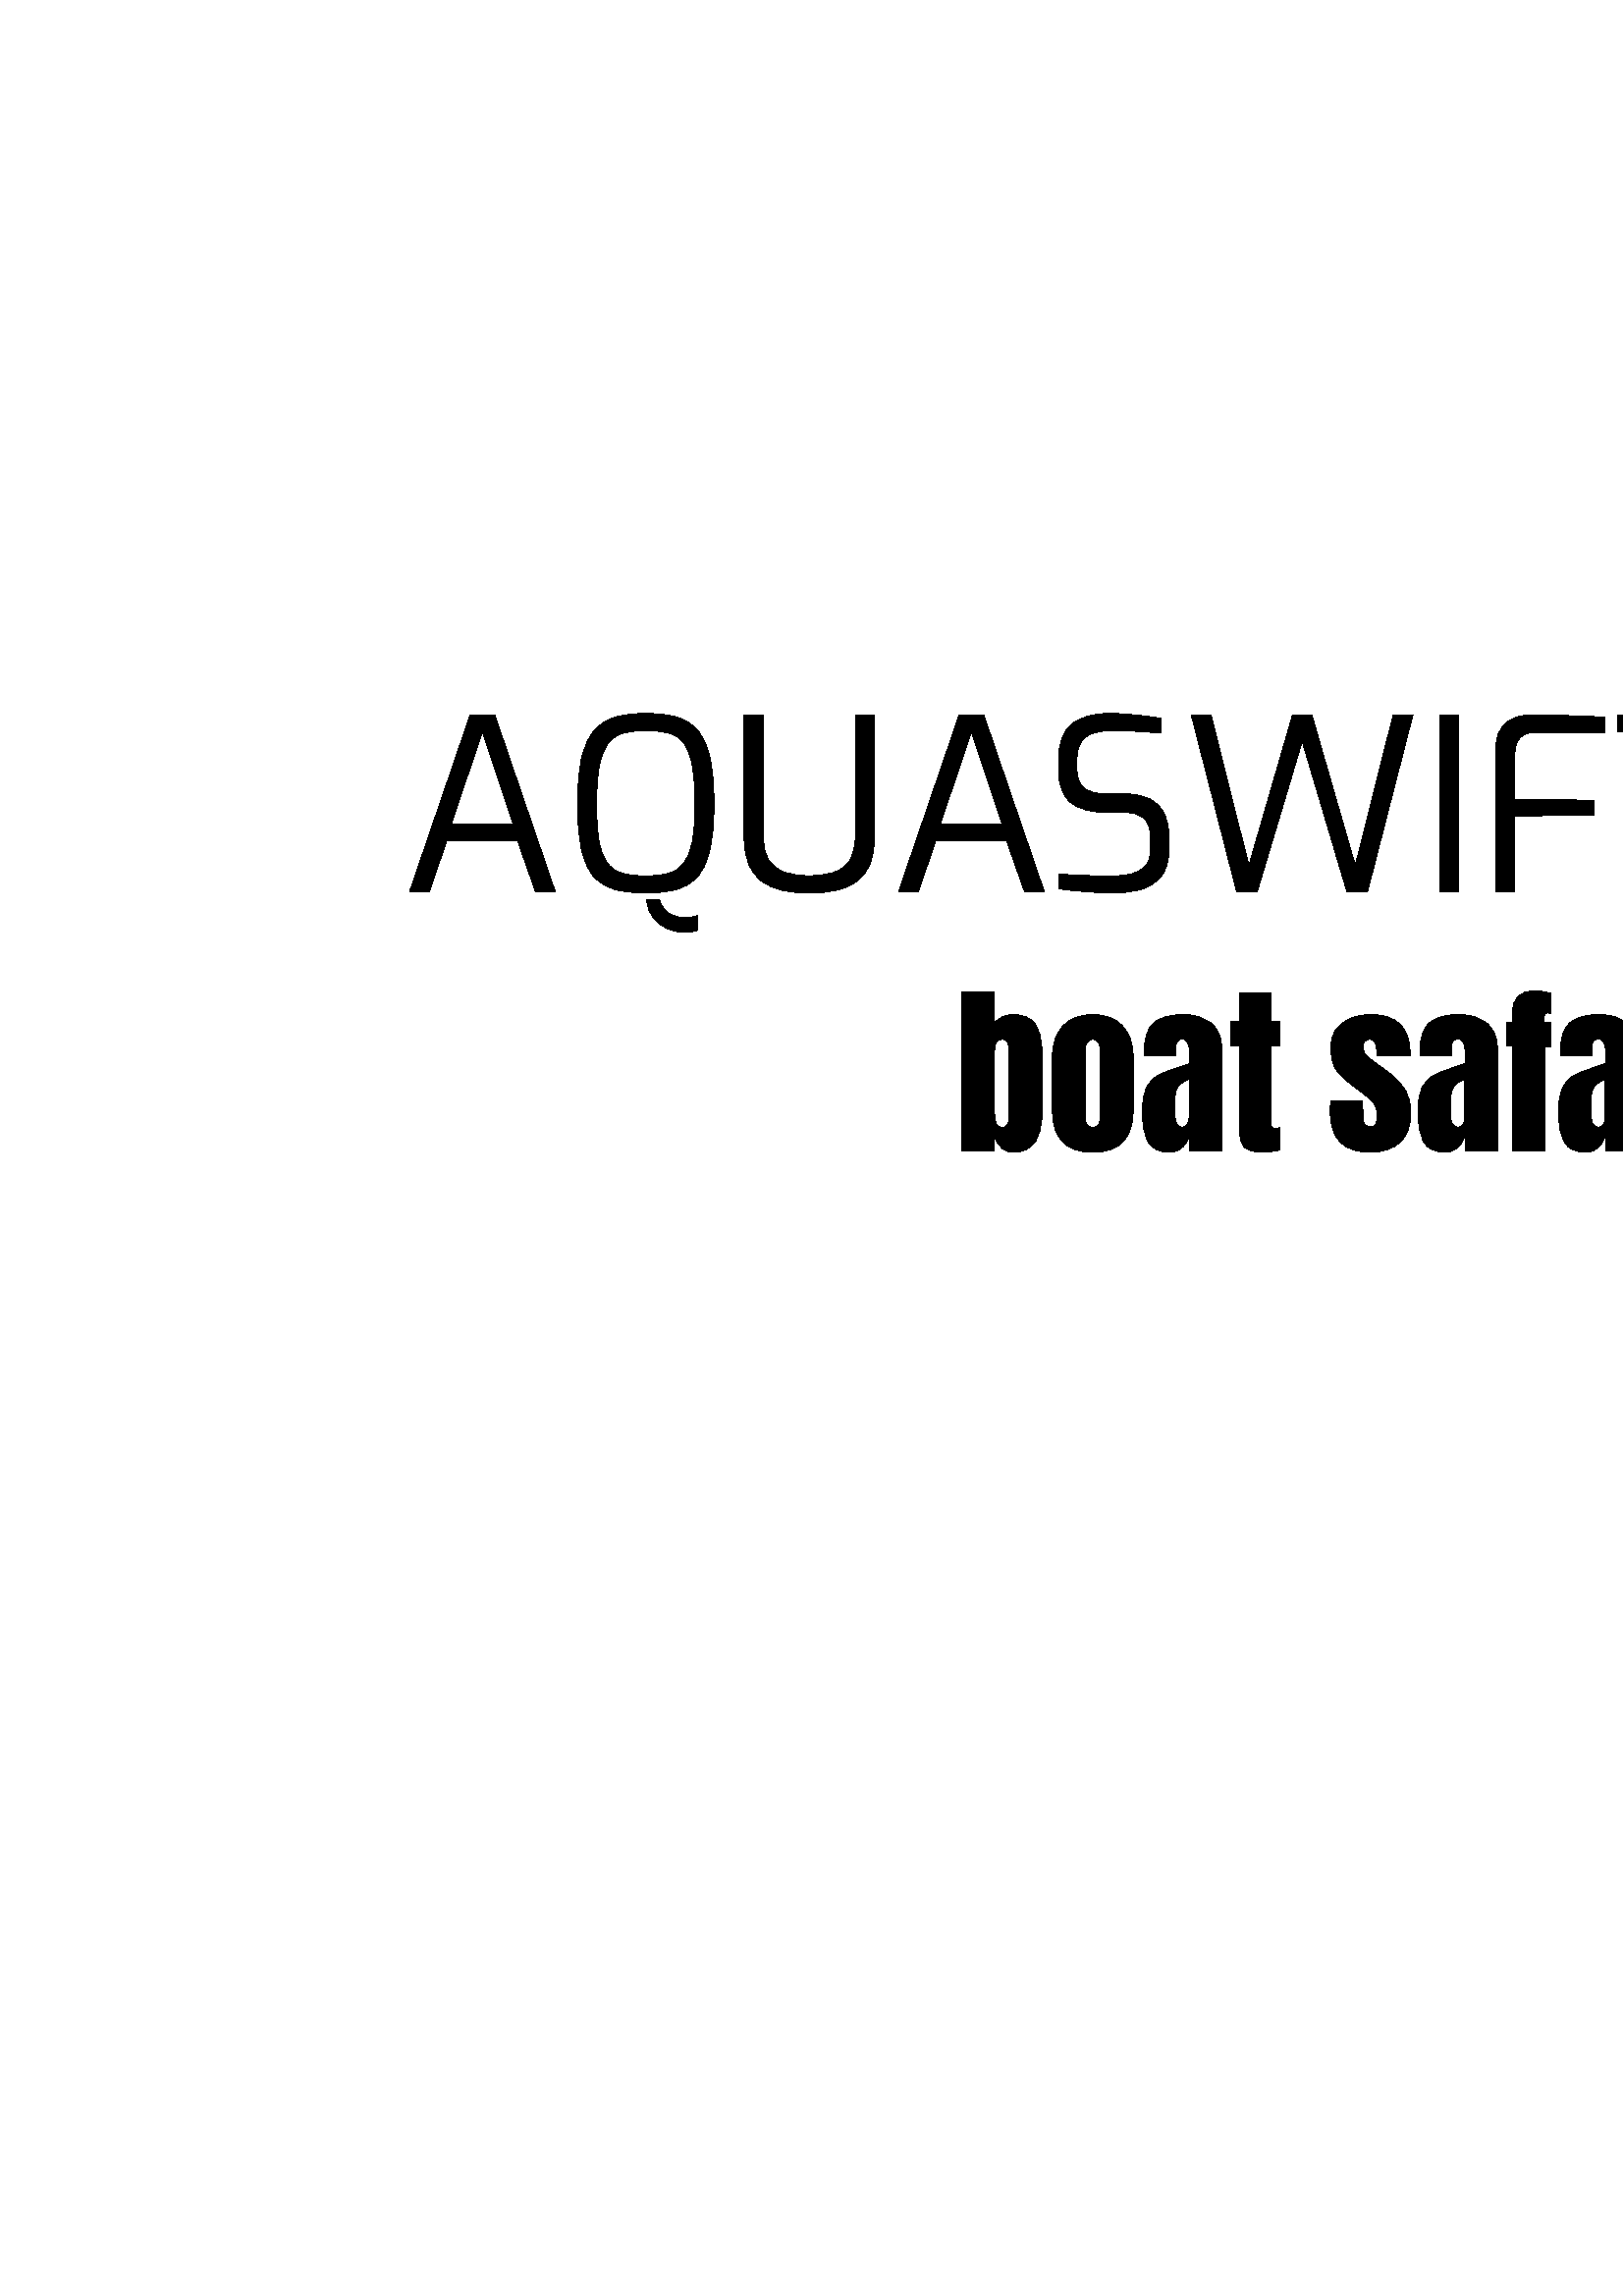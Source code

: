 %!PS-Adobe-3.0 EPSF-3.0
%%Pages: 1
%%DocumentData: Clean7Bit
%%LanguageLevel: 2
%%BoundingBox: 0 0 1000 1000
%%EndComments
%%BeginProlog
50 dict begin
/q { gsave } bind def
/Q { grestore } bind def
/cm { 6 array astore concat } bind def
/w { setlinewidth } bind def
/J { setlinecap } bind def
/j { setlinejoin } bind def
/M { setmiterlimit } bind def
/d { setdash } bind def
/m { moveto } bind def
/l { lineto } bind def
/c { curveto } bind def
/h { closepath } bind def
/re { exch dup neg 3 1 roll 5 3 roll moveto 0 rlineto
      0 exch rlineto 0 rlineto closepath } bind def
/S { stroke } bind def
/f { fill } bind def
/f* { eofill } bind def
/n { newpath } bind def
/W { clip } bind def
/W* { eoclip } bind def
/BT { } bind def
/ET { } bind def
/BDC { mark 3 1 roll /BDC pdfmark } bind def
/EMC { mark /EMC pdfmark } bind def
/cairo_store_point { /cairo_point_y exch def /cairo_point_x exch def } def
/Tj { show currentpoint cairo_store_point } bind def
/TJ {
  {
    dup
    type /stringtype eq
    { show } { -0.001 mul 0 cairo_font_matrix dtransform rmoveto } ifelse
  } forall
  currentpoint cairo_store_point
} bind def
/cairo_selectfont { cairo_font_matrix aload pop pop pop 0 0 6 array astore
    cairo_font exch selectfont cairo_point_x cairo_point_y moveto } bind def
/Tf { pop /cairo_font exch def /cairo_font_matrix where
      { pop cairo_selectfont } if } bind def
/Td { matrix translate cairo_font_matrix matrix concatmatrix dup
      /cairo_font_matrix exch def dup 4 get exch 5 get cairo_store_point
      /cairo_font where { pop cairo_selectfont } if } bind def
/Tm { 2 copy 8 2 roll 6 array astore /cairo_font_matrix exch def
      cairo_store_point /cairo_font where { pop cairo_selectfont } if } bind def
/g { setgray } bind def
/rg { setrgbcolor } bind def
/d1 { setcachedevice } bind def
/cairo_data_source {
  CairoDataIndex CairoData length lt
    { CairoData CairoDataIndex get /CairoDataIndex CairoDataIndex 1 add def }
    { () } ifelse
} def
/cairo_flush_ascii85_file { cairo_ascii85_file status { cairo_ascii85_file flushfile } if } def
/cairo_image { image cairo_flush_ascii85_file } def
/cairo_imagemask { imagemask cairo_flush_ascii85_file } def
%%EndProlog
%%BeginSetup
%%EndSetup
%%Page: 1 1
%%BeginPageSetup
%%PageBoundingBox: 0 0 1000 1000
%%EndPageSetup
q 0 0 1000 1000 rectclip
1 0 0 -1 0 1000 cm q
1 g
0 0 1000 1000 rectfill
0 g
662.668 419.062 m 664.676 419.062 666.301 422.191 666.301 426.051 c 666.301
 573.957 l 666.301 577.816 664.676 580.945 662.668 580.945 c 660.664 580.945
 659.039 577.816 659.039 573.957 c 659.039 426.051 l 659.039 422.191 660.664
 419.062 662.668 419.062 c h
662.668 419.062 m f
Q q
150.199 419.465 232.801 80.535 re W n
0 g
157.422 484.93 m 150.199 484.93 l 172.395 420.105 l 181.379 420.105 l 203.57
 484.93 l 196.348 484.93 l 189.832 466.434 l 163.762 466.434 l h
176.887 426.273 m 165.523 460.09 l 188.07 460.09 l h
251.129 499.898 m 248.957 499.898 246.855 499.461 244.824 498.578 c 242.805
 497.699 241.074 496.379 239.629 494.617 c 238.195 492.855 237.332 490.652
 237.039 488.012 c 241.793 488.012 l 242.5 490.301 243.734 491.961 245.492
 492.996 c 247.254 494.016 249.105 494.527 251.043 494.527 c 251.863 494.527
 252.656 494.457 253.422 494.316 c 254.184 494.164 254.918 493.969 255.621
 493.734 c 255.621 499.195 l 254.918 499.371 254.195 499.535 253.457 499.688
 c 252.727 499.828 251.953 499.898 251.129 499.898 c h
236.773 485.457 m 232.605 485.457 228.949 485.059 225.801 484.258 c 222.664
 483.473 220.055 481.961 217.961 479.73 c 215.883 477.5 214.328 474.211 
213.293 469.867 c 212.273 465.523 211.762 459.828 211.762 452.781 c 211.762
 445.734 212.289 440.023 213.348 435.645 c 214.406 431.273 215.988 427.926
 218.102 425.602 c 220.219 423.289 222.828 421.703 225.941 420.848 c 229.055
 420 232.664 419.578 236.773 419.578 c 241.004 419.578 244.684 420 247.82
 420.848 c 250.965 421.703 253.578 423.289 255.656 425.602 c 257.746 427.926
 259.293 431.273 260.289 435.645 c 261.289 440.023 261.789 445.734 261.789
 452.781 c 261.789 459.828 261.27 465.523 260.238 469.867 c 259.215 474.211
 257.66 477.5 255.57 479.73 c 253.492 481.961 250.895 483.473 247.785 484.258
 c 244.672 485.059 241.004 485.457 236.773 485.457 c h
236.773 479.203 m 240.062 479.203 242.852 478.879 245.141 478.234 c 247.43
 477.59 249.293 476.34 250.727 474.484 c 252.168 472.641 253.215 469.984
 253.859 466.52 c 254.508 463.059 254.828 458.477 254.828 452.781 c 254.828
 446.852 254.488 442.094 253.809 438.516 c 253.137 434.934 252.082 432.23
 250.637 430.41 c 249.203 428.59 247.355 427.387 245.09 426.801 c 242.836
 426.215 240.062 425.918 236.773 425.918 c 233.723 425.918 231.062 426.215
 228.797 426.801 c 226.539 427.387 224.66 428.59 223.16 430.41 c 221.668
 432.23 220.551 434.934 219.812 438.516 c 219.082 442.094 218.719 446.852
 218.719 452.781 c 218.719 458.477 219.023 463.059 219.637 466.52 c 220.258
 469.984 221.273 472.641 222.684 474.484 c 224.094 476.34 225.953 477.59
 228.266 478.234 c 230.594 478.879 233.43 479.203 236.773 479.203 c h
296.75 485.457 m 293.113 485.457 289.824 485.133 286.887 484.488 c 283.953
 483.84 281.438 482.738 279.348 481.176 c 277.27 479.625 275.672 477.512
 274.559 474.836 c 273.43 472.168 272.867 468.84 272.867 464.848 c 272.867
 420.105 l 279.914 420.105 l 279.914 464.848 l 279.914 468.547 280.574 471.422
 281.902 473.48 c 283.219 475.535 285.145 476.984 287.68 477.828 c 290.207
 478.688 293.23 479.113 296.75 479.113 c 300.273 479.113 303.297 478.688
 305.824 477.828 c 308.348 476.984 310.27 475.535 311.582 473.48 c 312.91
 471.422 313.574 468.547 313.574 464.848 c 313.574 420.105 l 320.621 420.105
 l 320.621 464.848 l 320.621 468.84 320.062 472.168 318.945 474.836 c 317.832
 477.512 316.227 479.625 314.137 481.176 c 312.059 482.738 309.551 483.84
 306.617 484.488 c 303.68 485.133 300.391 485.457 296.75 485.457 c h
336.719 484.93 m 329.496 484.93 l 351.691 420.105 l 360.676 420.105 l 382.867
 484.93 l 375.648 484.93 l 369.129 466.434 l 343.059 466.434 l h
356.184 426.273 m 344.82 460.09 l 367.367 460.09 l h
356.184 426.273 m f
Q q
388 419.465 252.023 66.535 re W n
0 g
408.059 485.457 m 406.766 485.457 405.227 485.414 403.441 485.332 c 401.645
 485.238 399.809 485.121 397.93 484.98 c 396.051 484.828 394.277 484.664
 392.609 484.488 c 390.93 484.312 389.531 484.105 388.418 483.871 c 388.418
 478.5 l 389.887 478.617 391.676 478.734 393.789 478.852 c 395.902 478.969
 398.184 479.055 400.625 479.113 c 403.055 479.176 405.445 479.203 407.793
 479.203 c 410.438 479.203 412.812 478.938 414.926 478.41 c 417.039 477.883
 418.73 476.914 420 475.504 c 421.258 474.094 421.887 472.07 421.887 469.426
 c 421.887 465.023 l 421.887 462.027 421.121 459.75 419.594 458.188 c 418.07
 456.641 415.602 455.863 412.195 455.863 c 405.238 455.863 l 399.895 455.863
 395.715 454.691 392.699 452.34 c 389.668 449.992 388.152 445.941 388.152
 440.188 c 388.152 436.488 l 388.152 430.383 389.797 426.035 393.086 423.453
 c 396.375 420.871 401.012 419.578 407 419.578 c 408.879 419.578 410.992
 419.68 413.344 419.879 c 415.691 420.09 417.969 420.328 420.176 420.602
 c 422.371 420.859 424.203 421.133 425.672 421.43 c 425.672 426.801 l 423.09
 426.566 420.172 426.359 416.918 426.184 c 413.652 426.008 410.582 425.918
 407.707 425.918 c 405.062 425.918 402.773 426.227 400.836 426.836 c 398.898
 427.457 397.418 428.543 396.398 430.094 c 395.363 431.656 394.848 433.875
 394.848 436.754 c 394.848 439.746 l 394.848 443.328 395.785 445.793 397.664
 447.145 c 399.543 448.496 402.156 449.172 405.504 449.172 c 412.988 449.172
 l 416.57 449.172 419.508 449.816 421.797 451.109 c 424.086 452.398 425.789
 454.172 426.906 456.43 c 428.02 458.695 428.578 461.297 428.578 464.23 
c 428.578 469.25 l 428.578 473.598 427.656 476.941 425.812 479.293 c 423.957
 481.641 421.492 483.254 418.414 484.137 c 415.328 485.016 411.875 485.457
 408.059 485.457 c h
460.988 484.93 m 453.414 484.93 l 436.77 420.105 l 443.992 420.105 l 457.906
 475.328 l 473.938 420.105 l 480.98 420.105 l 496.922 475.328 l 510.84 420.105
 l 518.059 420.105 l 501.414 484.93 l 493.84 484.93 l 477.457 429.883 l 
h
534.883 484.93 m 527.836 484.93 l 527.836 420.105 l 534.883 420.105 l h
555.473 484.93 m 548.426 484.93 l 548.426 433.141 l 548.426 430.617 548.797
 428.516 549.535 426.836 c 550.266 425.168 551.246 423.848 552.477 422.871
 c 553.711 421.91 555.09 421.203 556.617 420.758 c 558.145 420.324 559.672
 420.105 561.199 420.105 c 563.781 420.164 566.586 420.223 569.617 420.281
 c 572.637 420.34 575.746 420.414 578.953 420.496 c 582.148 420.59 585.27
 420.754 588.324 420.988 c 588.324 426.535 l 562.871 426.535 l 560.523 426.535
 558.703 427.184 557.41 428.473 c 556.117 429.766 555.473 431.672 555.473
 434.199 c 555.473 451.02 l 584.449 451.461 l 584.449 456.832 l 555.473 
457.273 l h
620.031 484.93 m 612.984 484.93 l 612.984 426.449 l 592.992 426.449 l 592.992
 420.105 l 640.023 420.105 l 640.023 426.449 l 620.031 426.449 l h
620.031 484.93 m f
Q q
352.449 519.027 287.574 61.512 re W n
0 g
371.57 580.539 m 368.328 580.539 366.012 578.605 364.613 574.734 c 364.613
 580 l 352.461 580 l 352.461 521.66 l 364.613 521.66 l 364.613 532.938 l
 366.504 531.004 368.711 530.035 371.23 530.035 c 375.059 530.035 377.805
 531.168 379.469 533.438 c 381.137 535.715 381.969 538.992 381.969 543.27
 c 381.969 567.105 l 381.969 571.156 381.113 574.406 379.402 576.855 c 377.691
 579.312 375.082 580.539 371.57 580.539 c h
367.586 571.359 m 368.395 571.359 368.973 571.098 369.312 570.574 c 369.648
 570.062 369.852 569.41 369.922 568.617 c 369.984 567.832 370.016 566.609
 370.016 564.941 c 370.016 544.348 l 370.016 542.594 369.859 541.289 369.543
 540.434 c 369.23 539.578 368.555 539.148 367.52 539.148 c 366.395 539.148
 365.629 539.578 365.223 540.434 c 364.816 541.289 364.613 542.547 364.613
 544.215 c 364.613 564.941 l 364.613 567.105 364.797 568.711 365.156 569.766
 c 365.516 570.828 366.324 571.359 367.586 571.359 c h
400.672 580.539 m 390.812 580.539 385.883 575.434 385.883 565.215 c 385.883
 545.363 l 385.883 540.68 387.199 536.953 389.828 534.18 c 392.465 531.418
 396.078 530.035 400.672 530.035 c 405.262 530.035 408.875 531.418 411.5
 534.18 c 414.141 536.953 415.457 540.68 415.457 545.363 c 415.457 565.215
 l 415.457 575.434 410.531 580.539 400.672 580.539 c h
400.672 571.426 m 401.617 571.426 402.316 571.086 402.766 570.414 c 403.215
 569.738 403.441 568.816 403.441 567.645 c 403.441 543.473 l 403.441 540.59
 402.516 539.148 400.672 539.148 c 398.824 539.148 397.902 540.59 397.902
 543.473 c 397.902 567.645 l 397.902 568.816 398.129 569.738 398.578 570.414
 c 399.027 571.086 399.727 571.426 400.672 571.426 c h
428.828 580.539 m 425 580.539 422.379 579.266 420.953 576.719 c 419.543
 574.18 418.836 570.547 418.836 565.82 c 418.836 561.949 419.34 558.98 420.348
 556.91 c 421.363 554.836 422.773 553.316 424.574 552.344 c 426.375 551.379
 429.121 550.312 432.812 549.145 c 436.055 548.062 l 436.055 543 l 436.055
 541.695 435.793 540.691 435.27 539.988 c 434.758 539.293 434.141 538.949
 433.418 538.949 c 432.789 538.949 432.234 539.238 431.758 539.824 c 431.289
 540.41 431.055 541.199 431.055 542.188 c 431.055 545.16 l 419.578 545.16
 l 419.578 543.539 l 419.578 538.676 420.711 535.211 422.98 533.141 c 425.258
 531.07 428.965 530.035 434.094 530.035 c 438.191 530.035 441.516 531.102
 444.074 533.234 c 446.648 535.379 447.938 538.406 447.938 542.324 c 447.938
 580 l 436.188 580 l 436.188 574.125 l 435.602 576.152 434.668 577.727 433.379
 578.852 c 432.102 579.977 430.582 580.539 428.828 580.539 c h
433.488 571.359 m 434.387 571.359 435.027 570.984 435.406 570.238 c 435.793
 569.5 435.984 568.59 435.984 567.508 c 435.984 553.734 l 434.23 554.41 
432.934 555.266 432.098 556.301 c 431.27 557.336 430.855 558.777 430.855
 560.621 c 430.855 566.969 l 430.855 569.895 431.73 571.359 433.488 571.359
 c h
462.645 580.539 m 459.535 580.539 457.398 579.887 456.227 578.582 c 455.059
 577.277 454.473 575.184 454.473 572.305 c 454.473 541.445 l 451.164 541.445
 l 451.164 532.465 l 454.473 532.465 l 454.473 522 l 465.953 522 l 465.953
 532.465 l 469.328 532.465 l 469.328 541.445 l 465.953 541.445 l 465.953
 569.195 l 465.953 570.051 466.02 570.684 466.152 571.086 c 466.289 571.492
 466.648 571.695 467.234 571.695 c 467.684 571.695 468.113 571.672 468.516
 571.629 c 468.922 571.582 469.191 571.559 469.328 571.559 c 469.328 579.664
 l 468.652 579.844 467.676 580.035 466.398 580.242 c 465.109 580.441 463.859
 580.539 462.645 580.539 c h
502.414 580.539 m 492.645 580.539 487.762 575.59 487.762 565.688 c 487.828
 561.77 l 499.645 561.77 l 499.711 567.578 l 499.711 568.746 499.938 569.633
 500.387 570.238 c 500.836 570.848 501.582 571.156 502.617 571.156 c 504.191
 571.156 504.98 569.871 504.98 567.305 c 504.98 565.414 504.605 563.93 503.859
 562.852 c 503.121 561.77 501.941 560.621 500.32 559.406 c 494.039 554.547
 l 491.879 552.879 490.328 551.156 489.383 549.371 c 488.438 547.598 487.965
 545.094 487.965 541.852 c 487.965 539.332 488.625 537.184 489.949 535.41
 c 491.281 533.625 493.051 532.285 495.254 531.387 c 497.461 530.484 499.914
 530.035 502.617 530.035 c 512.203 530.035 516.996 534.805 516.996 544.348
 c 516.996 545.293 l 504.777 545.293 l 504.777 543.402 l 504.777 542.234
 504.582 541.23 504.195 540.391 c 503.816 539.562 503.18 539.148 502.277
 539.148 c 501.469 539.148 500.848 539.383 500.414 539.852 c 499.992 540.328
 499.781 540.973 499.781 541.785 c 499.781 543.586 500.477 544.98 501.871
 545.969 c 509.164 551.305 l 511.777 553.238 513.777 555.348 515.176 557.625
 c 516.57 559.895 517.27 562.762 517.27 566.227 c 517.27 570.816 515.961
 574.352 513.352 576.828 c 510.742 579.305 507.094 580.539 502.414 580.539
 c h
529.895 580.539 m 526.066 580.539 523.445 579.266 522.02 576.719 c 520.609
 574.18 519.902 570.547 519.902 565.82 c 519.902 561.949 520.406 558.98 
521.414 556.91 c 522.43 554.836 523.84 553.316 525.641 552.344 c 527.441
 551.379 530.188 550.312 533.879 549.145 c 537.121 548.062 l 537.121 543
 l 537.121 541.695 536.859 540.691 536.336 539.988 c 535.824 539.293 535.207
 538.949 534.484 538.949 c 533.855 538.949 533.301 539.238 532.824 539.824
 c 532.355 540.41 532.121 541.199 532.121 542.188 c 532.121 545.16 l 520.645
 545.16 l 520.645 543.539 l 520.645 538.676 521.777 535.211 524.047 533.141
 c 526.324 531.07 530.031 530.035 535.16 530.035 c 539.258 530.035 542.59
 531.102 545.156 533.234 c 547.719 535.379 549.004 538.406 549.004 542.324
 c 549.004 580 l 537.254 580 l 537.254 574.125 l 536.668 576.152 535.734
 577.727 534.445 578.852 c 533.168 579.977 531.648 580.539 529.895 580.539
 c h
534.555 571.359 m 535.453 571.359 536.094 570.984 536.473 570.238 c 536.859
 569.5 537.051 568.59 537.051 567.508 c 537.051 553.734 l 535.297 554.41
 534 555.266 533.164 556.301 c 532.336 557.336 531.922 558.777 531.922 560.621
 c 531.922 566.969 l 531.922 569.895 532.797 571.359 534.555 571.359 c h
554.594 580 m 554.594 541.715 l 552.5 541.715 l 552.566 532.734 l 554.594
 532.734 l 554.594 529.359 l 554.594 524.047 557.25 521.391 562.562 521.391
 c 565.082 521.391 567.109 521.707 568.637 522.336 c 568.637 529.629 l 568.188
 529.496 567.828 529.426 567.559 529.426 c 566.93 529.426 566.523 529.652
 566.344 530.102 c 566.164 530.551 566.074 531.227 566.074 532.129 c 566.074
 532.734 l 568.637 532.734 l 568.637 541.852 l 566.344 541.852 l 566.344
 580 l h
581.398 580.539 m 577.574 580.539 574.953 579.266 573.539 576.719 c 572.117
 574.18 571.406 570.547 571.406 565.82 c 571.406 561.949 571.914 558.98 
572.934 556.91 c 573.941 554.836 575.344 553.316 577.145 552.344 c 578.945
 551.379 581.691 550.312 585.383 549.145 c 588.625 548.062 l 588.625 543
 l 588.625 541.695 588.367 540.691 587.855 539.988 c 587.332 539.293 586.711
 538.949 585.992 538.949 c 585.359 538.949 584.812 539.238 584.344 539.824
 c 583.867 540.41 583.629 541.199 583.629 542.188 c 583.629 545.16 l 572.148
 545.16 l 572.148 543.539 l 572.148 538.676 573.289 535.211 575.566 533.141
 c 577.836 531.07 581.535 530.035 586.668 530.035 c 590.762 530.035 594.094
 531.102 596.66 533.234 c 599.227 535.379 600.508 538.406 600.508 542.324
 c 600.508 580 l 588.762 580 l 588.762 574.125 l 588.176 576.152 587.242
 577.727 585.965 578.852 c 584.676 579.977 583.156 580.539 581.398 580.539
 c h
586.059 571.359 m 586.961 571.359 587.602 570.984 587.988 570.238 c 588.367
 569.5 588.559 568.59 588.559 567.508 c 588.559 553.734 l 586.801 554.41
 585.508 555.266 584.68 556.301 c 583.844 557.336 583.426 558.777 583.426
 560.621 c 583.426 566.969 l 583.426 569.895 584.305 571.359 586.059 571.359
 c h
605.031 580 m 605.031 530.574 l 616.848 530.574 l 616.848 536.043 l 617.434
 534.109 618.457 532.609 619.914 531.547 c 621.383 530.492 623.195 529.969
 625.355 529.969 c 625.355 539.824 l 623.691 539.824 621.855 540.059 619.848
 540.527 c 617.848 541.004 616.848 541.559 616.848 542.188 c 616.848 580
 l h
640.008 527.266 m 628.191 527.266 l 628.191 519.027 l 640.008 519.027 l
 h
640.008 580 m 628.191 580 l 628.191 530.574 l 640.008 530.574 l h
640.008 580 m f
Q q
685.316 388.703 163.637 222.602 re W n
0 g
769.902 390.023 m 768.395 388.258 765.625 388.258 764.113 390.023 c 760.84
 393.797 685.316 485.684 685.316 529.488 c 685.316 574.551 722.07 611.305
 767.133 611.305 c 812.195 611.305 848.953 574.551 848.953 529.488 c 848.699
 485.684 772.926 394.051 769.902 390.023 c h
766.883 603.754 m 725.848 603.754 692.617 570.523 692.617 529.488 c 692.617
 492.984 752.785 415.953 766.883 398.328 c 780.98 415.953 841.148 492.984
 841.148 529.488 c 841.148 570.523 807.918 603.754 766.883 603.754 c h
766.883 603.754 m f
827.301 526.719 m 825.289 526.719 823.527 528.48 823.527 530.496 c 823.527
 561.711 798.098 587.137 766.883 587.137 c 764.867 587.137 763.105 588.902
 763.105 590.914 c 763.105 592.93 764.867 594.691 766.883 594.691 c 802.379
 594.691 831.078 565.992 831.078 530.496 c 831.078 528.48 829.316 526.719
 827.301 526.719 c h
827.301 526.719 m f
Q Q
showpage
%%Trailer
end
%%EOF
